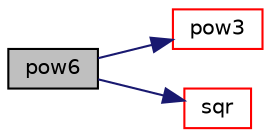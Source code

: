 digraph "pow6"
{
  bgcolor="transparent";
  edge [fontname="Helvetica",fontsize="10",labelfontname="Helvetica",labelfontsize="10"];
  node [fontname="Helvetica",fontsize="10",shape=record];
  rankdir="LR";
  Node1 [label="pow6",height=0.2,width=0.4,color="black", fillcolor="grey75", style="filled", fontcolor="black"];
  Node1 -> Node2 [color="midnightblue",fontsize="10",style="solid",fontname="Helvetica"];
  Node2 [label="pow3",height=0.2,width=0.4,color="red",URL="$a10974.html#a2e8f5d970ee4fb466536c3c46bae91fe"];
  Node1 -> Node3 [color="midnightblue",fontsize="10",style="solid",fontname="Helvetica"];
  Node3 [label="sqr",height=0.2,width=0.4,color="red",URL="$a10974.html#a277dc11c581d53826ab5090b08f3b17b"];
}
